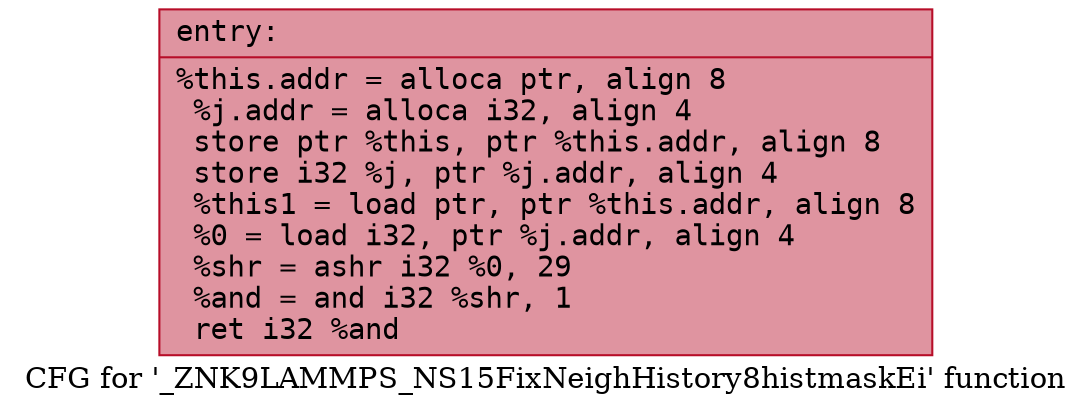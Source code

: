 digraph "CFG for '_ZNK9LAMMPS_NS15FixNeighHistory8histmaskEi' function" {
	label="CFG for '_ZNK9LAMMPS_NS15FixNeighHistory8histmaskEi' function";

	Node0x556119b804b0 [shape=record,color="#b70d28ff", style=filled, fillcolor="#b70d2870" fontname="Courier",label="{entry:\l|  %this.addr = alloca ptr, align 8\l  %j.addr = alloca i32, align 4\l  store ptr %this, ptr %this.addr, align 8\l  store i32 %j, ptr %j.addr, align 4\l  %this1 = load ptr, ptr %this.addr, align 8\l  %0 = load i32, ptr %j.addr, align 4\l  %shr = ashr i32 %0, 29\l  %and = and i32 %shr, 1\l  ret i32 %and\l}"];
}
